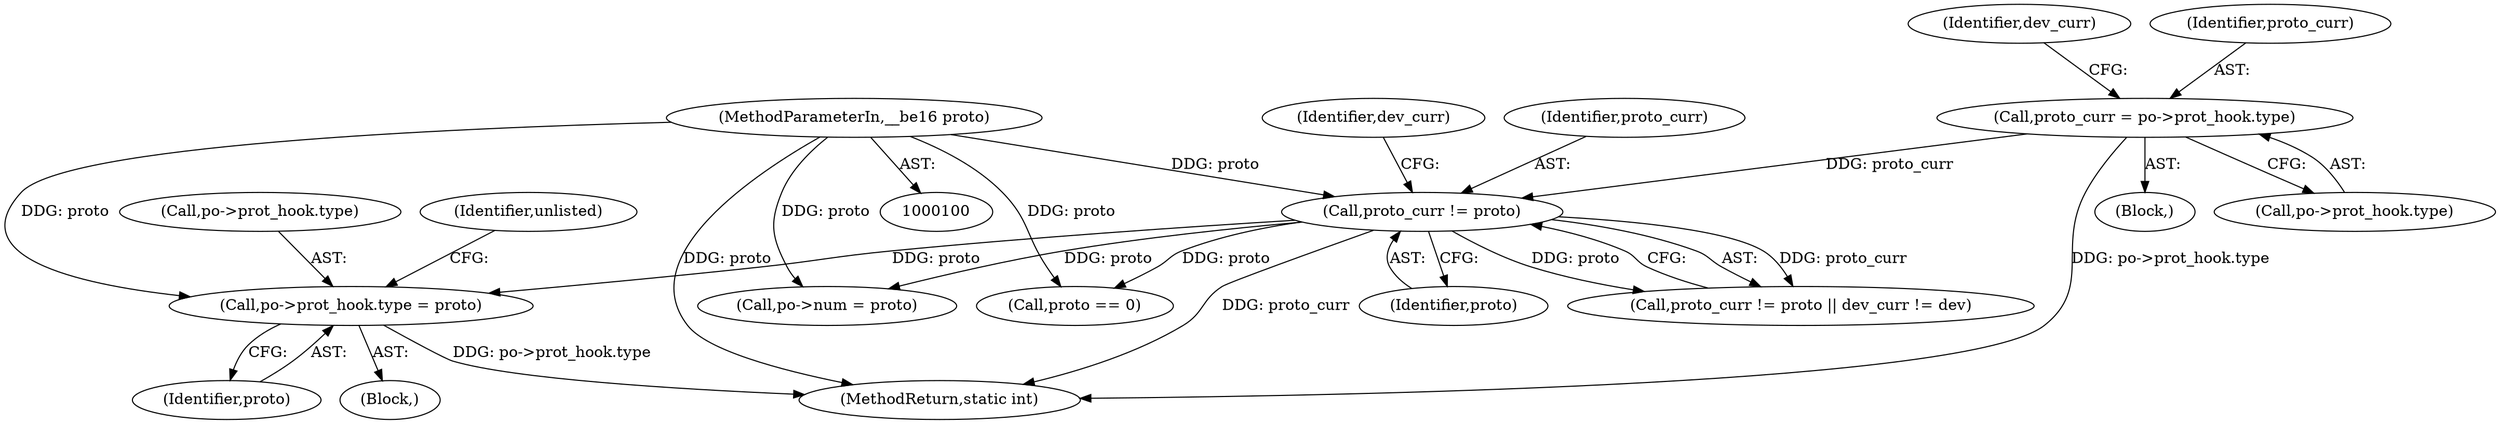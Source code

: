 digraph "0_linux_4971613c1639d8e5f102c4e797c3bf8f83a5a69e@pointer" {
"1000244" [label="(Call,po->prot_hook.type = proto)"];
"1000104" [label="(MethodParameterIn,__be16 proto)"];
"1000202" [label="(Call,proto_curr != proto)"];
"1000185" [label="(Call,proto_curr = po->prot_hook.type)"];
"1000193" [label="(Identifier,dev_curr)"];
"1000250" [label="(Identifier,proto)"];
"1000239" [label="(Call,po->num = proto)"];
"1000346" [label="(MethodReturn,static int)"];
"1000203" [label="(Identifier,proto_curr)"];
"1000204" [label="(Identifier,proto)"];
"1000104" [label="(MethodParameterIn,__be16 proto)"];
"1000201" [label="(Call,proto_curr != proto || dev_curr != dev)"];
"1000206" [label="(Identifier,dev_curr)"];
"1000185" [label="(Call,proto_curr = po->prot_hook.type)"];
"1000253" [label="(Identifier,unlisted)"];
"1000105" [label="(Block,)"];
"1000245" [label="(Call,po->prot_hook.type)"];
"1000300" [label="(Call,proto == 0)"];
"1000187" [label="(Call,po->prot_hook.type)"];
"1000210" [label="(Block,)"];
"1000202" [label="(Call,proto_curr != proto)"];
"1000186" [label="(Identifier,proto_curr)"];
"1000244" [label="(Call,po->prot_hook.type = proto)"];
"1000244" -> "1000210"  [label="AST: "];
"1000244" -> "1000250"  [label="CFG: "];
"1000245" -> "1000244"  [label="AST: "];
"1000250" -> "1000244"  [label="AST: "];
"1000253" -> "1000244"  [label="CFG: "];
"1000244" -> "1000346"  [label="DDG: po->prot_hook.type"];
"1000104" -> "1000244"  [label="DDG: proto"];
"1000202" -> "1000244"  [label="DDG: proto"];
"1000104" -> "1000100"  [label="AST: "];
"1000104" -> "1000346"  [label="DDG: proto"];
"1000104" -> "1000202"  [label="DDG: proto"];
"1000104" -> "1000239"  [label="DDG: proto"];
"1000104" -> "1000300"  [label="DDG: proto"];
"1000202" -> "1000201"  [label="AST: "];
"1000202" -> "1000204"  [label="CFG: "];
"1000203" -> "1000202"  [label="AST: "];
"1000204" -> "1000202"  [label="AST: "];
"1000206" -> "1000202"  [label="CFG: "];
"1000201" -> "1000202"  [label="CFG: "];
"1000202" -> "1000346"  [label="DDG: proto_curr"];
"1000202" -> "1000201"  [label="DDG: proto_curr"];
"1000202" -> "1000201"  [label="DDG: proto"];
"1000185" -> "1000202"  [label="DDG: proto_curr"];
"1000202" -> "1000239"  [label="DDG: proto"];
"1000202" -> "1000300"  [label="DDG: proto"];
"1000185" -> "1000105"  [label="AST: "];
"1000185" -> "1000187"  [label="CFG: "];
"1000186" -> "1000185"  [label="AST: "];
"1000187" -> "1000185"  [label="AST: "];
"1000193" -> "1000185"  [label="CFG: "];
"1000185" -> "1000346"  [label="DDG: po->prot_hook.type"];
}
